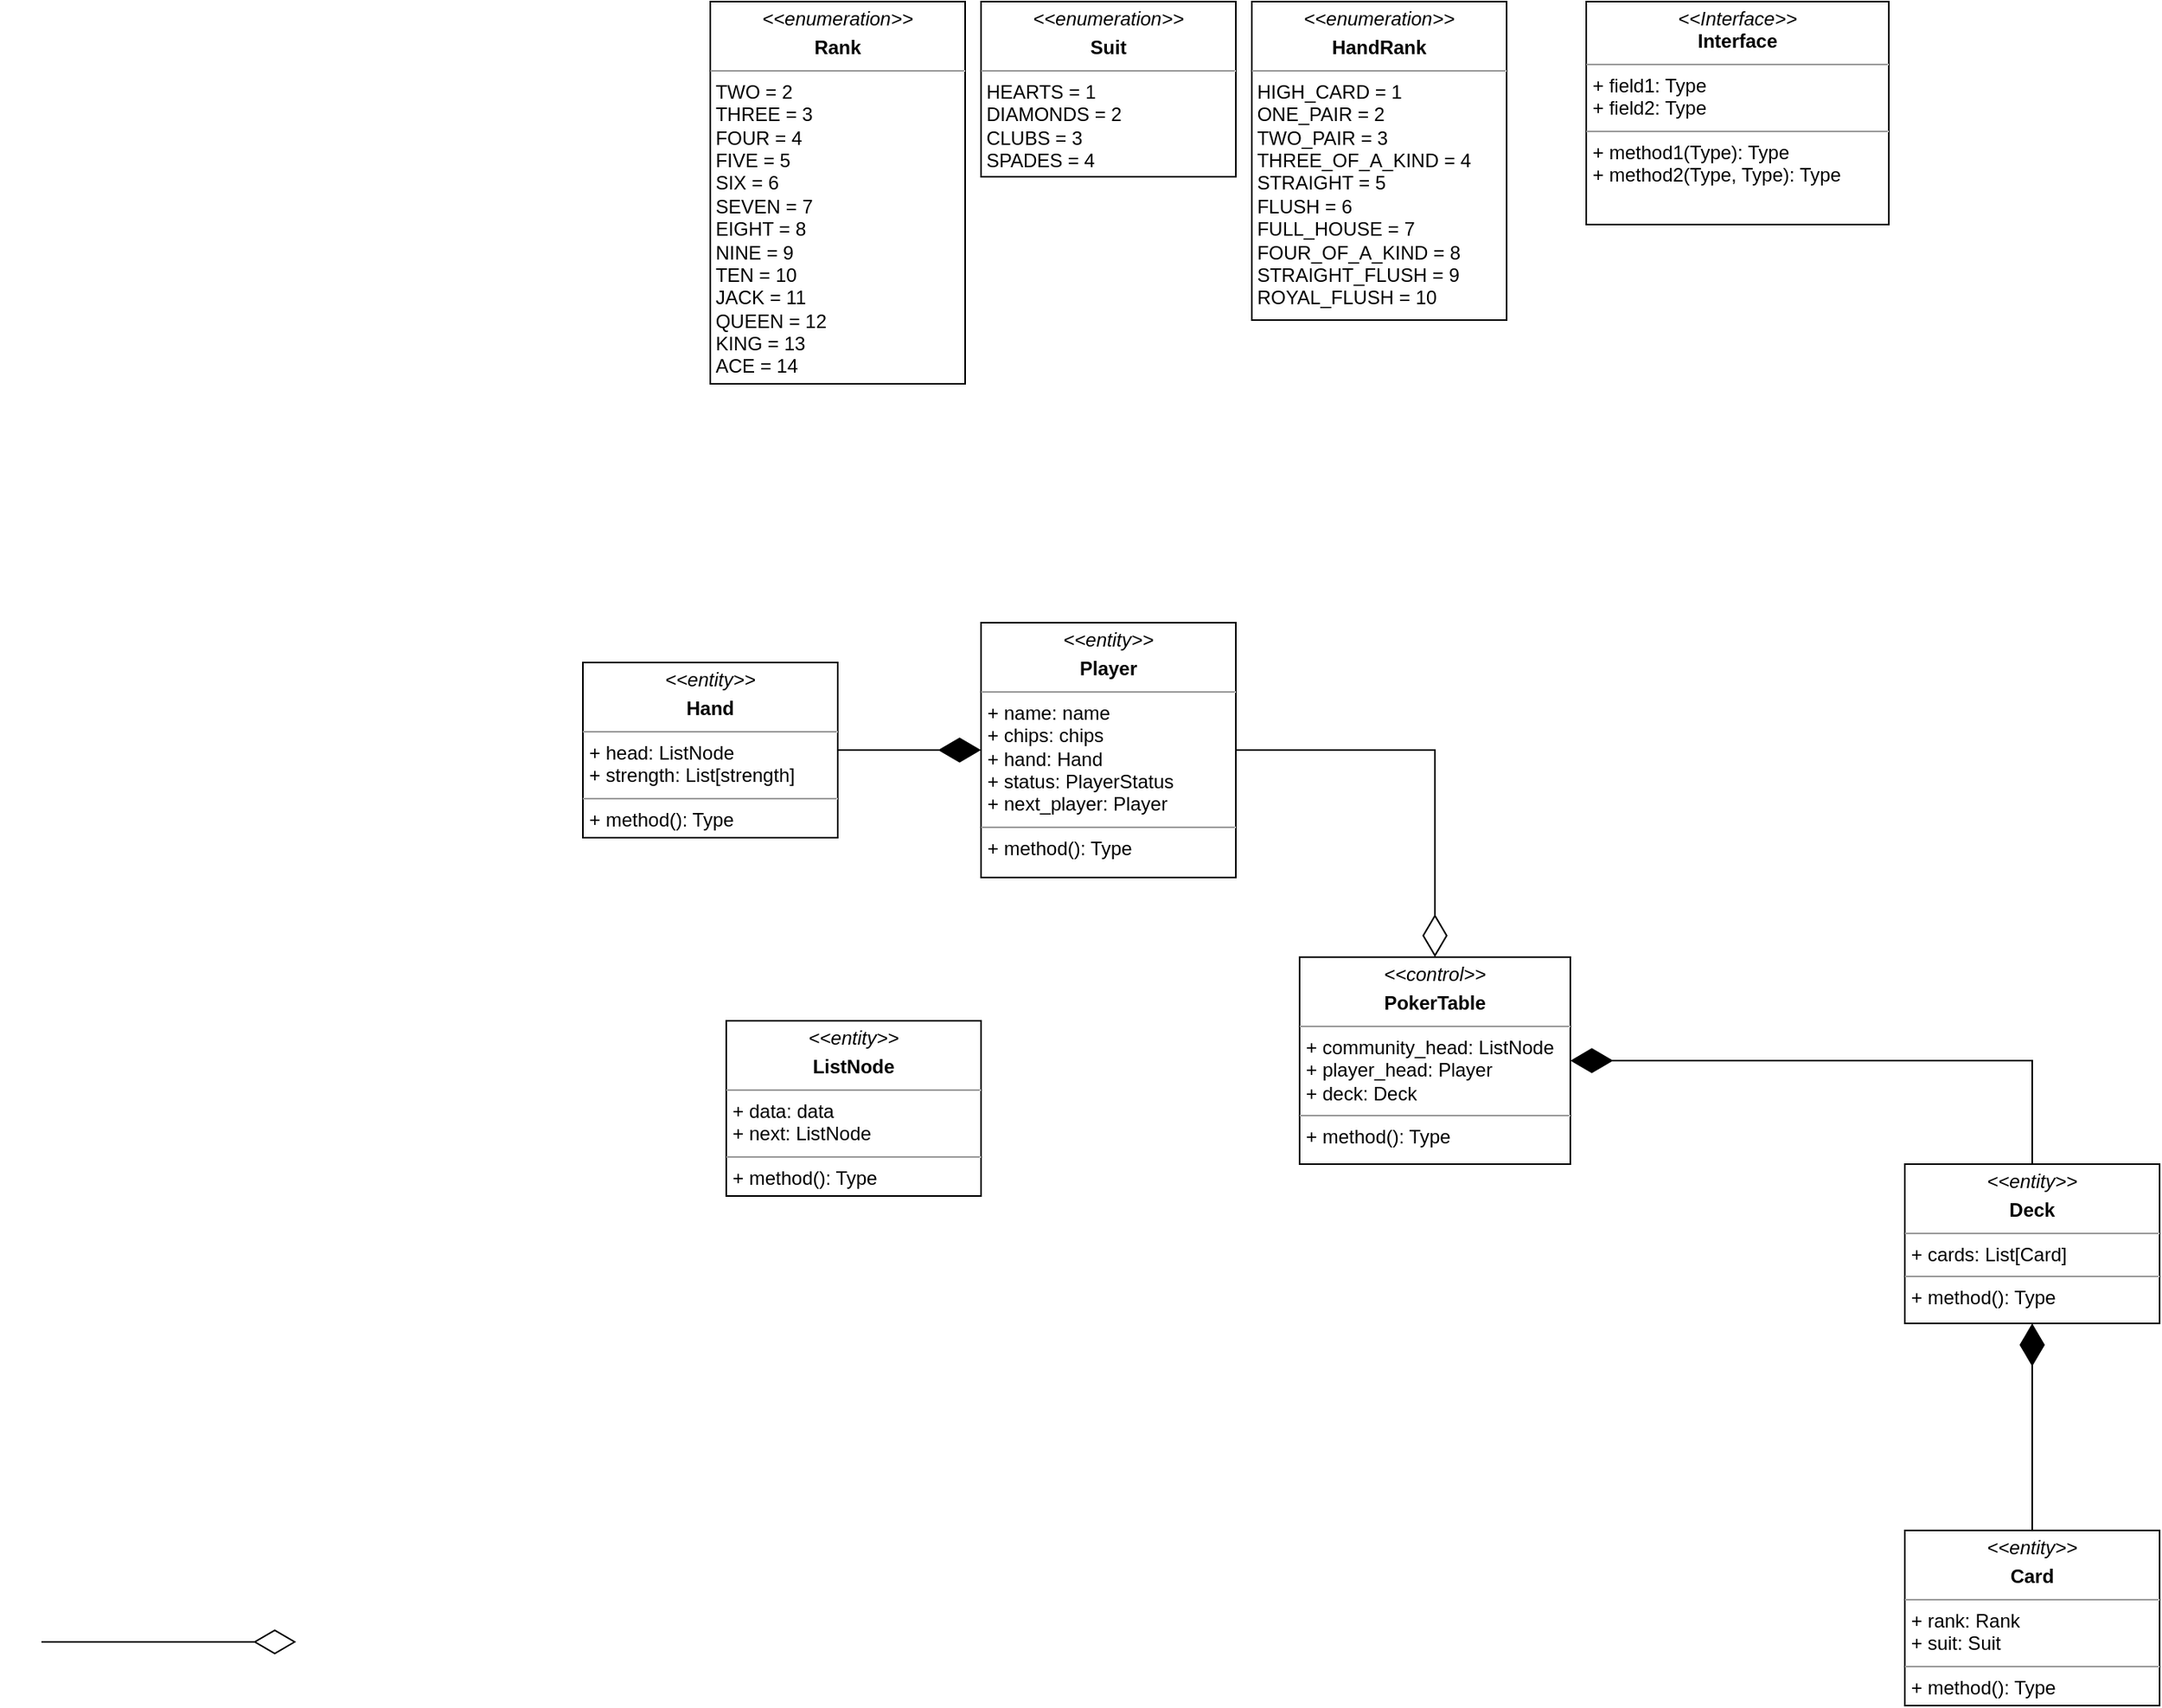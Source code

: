 <mxfile version="21.6.9" type="github">
  <diagram name="Page-1" id="uVypQQDLNSSu0vE7qaki">
    <mxGraphModel dx="2379" dy="1911" grid="1" gridSize="10" guides="1" tooltips="1" connect="1" arrows="1" fold="1" page="1" pageScale="1" pageWidth="850" pageHeight="1100" math="0" shadow="0">
      <root>
        <mxCell id="0" />
        <mxCell id="1" parent="0" />
        <mxCell id="7NxPG_Tq_mu3tRVLG-84-17" value="&lt;p style=&quot;margin:0px;margin-top:4px;text-align:center;&quot;&gt;&lt;i&gt;&amp;lt;&amp;lt;Interface&amp;gt;&amp;gt;&lt;/i&gt;&lt;br/&gt;&lt;b&gt;Interface&lt;/b&gt;&lt;/p&gt;&lt;hr size=&quot;1&quot;/&gt;&lt;p style=&quot;margin:0px;margin-left:4px;&quot;&gt;+ field1: Type&lt;br/&gt;+ field2: Type&lt;/p&gt;&lt;hr size=&quot;1&quot;/&gt;&lt;p style=&quot;margin:0px;margin-left:4px;&quot;&gt;+ method1(Type): Type&lt;br/&gt;+ method2(Type, Type): Type&lt;/p&gt;" style="verticalAlign=top;align=left;overflow=fill;fontSize=12;fontFamily=Helvetica;html=1;whiteSpace=wrap;" parent="1" vertex="1">
          <mxGeometry x="240" y="-530" width="190" height="140" as="geometry" />
        </mxCell>
        <mxCell id="7NxPG_Tq_mu3tRVLG-84-18" value="&lt;p style=&quot;margin:0px;margin-top:4px;text-align:center;&quot;&gt;&lt;i style=&quot;border-color: var(--border-color);&quot;&gt;&amp;lt;&amp;lt;control&amp;gt;&amp;gt;&lt;/i&gt;&lt;b style=&quot;&quot;&gt;&lt;br&gt;&lt;/b&gt;&lt;/p&gt;&lt;p style=&quot;margin:0px;margin-top:4px;text-align:center;&quot;&gt;&lt;b&gt;PokerTable&lt;/b&gt;&lt;/p&gt;&lt;hr size=&quot;1&quot;&gt;&lt;p style=&quot;margin:0px;margin-left:4px;&quot;&gt;+ community_head: ListNode&lt;/p&gt;&lt;p style=&quot;margin:0px;margin-left:4px;&quot;&gt;+ player_head: Player&lt;br&gt;&lt;/p&gt;&lt;p style=&quot;margin:0px;margin-left:4px;&quot;&gt;+ deck: Deck&lt;/p&gt;&lt;hr size=&quot;1&quot;&gt;&lt;p style=&quot;margin:0px;margin-left:4px;&quot;&gt;+ method(): Type&lt;/p&gt;" style="verticalAlign=top;align=left;overflow=fill;fontSize=12;fontFamily=Helvetica;html=1;whiteSpace=wrap;" parent="1" vertex="1">
          <mxGeometry x="60" y="70" width="170" height="130" as="geometry" />
        </mxCell>
        <mxCell id="7NxPG_Tq_mu3tRVLG-84-19" value="&lt;p style=&quot;margin:0px;margin-top:4px;text-align:center;&quot;&gt;&lt;i style=&quot;border-color: var(--border-color);&quot;&gt;&amp;lt;&amp;lt;entity&amp;gt;&amp;gt;&lt;/i&gt;&lt;b style=&quot;&quot;&gt;&lt;br&gt;&lt;/b&gt;&lt;/p&gt;&lt;p style=&quot;margin:0px;margin-top:4px;text-align:center;&quot;&gt;&lt;b&gt;Player&lt;/b&gt;&lt;/p&gt;&lt;hr size=&quot;1&quot;&gt;&lt;p style=&quot;margin:0px;margin-left:4px;&quot;&gt;+ name: name&lt;/p&gt;&lt;p style=&quot;margin:0px;margin-left:4px;&quot;&gt;+ chips: chips&lt;br&gt;&lt;/p&gt;&lt;p style=&quot;margin:0px;margin-left:4px;&quot;&gt;+ hand: Hand&lt;br&gt;&lt;/p&gt;&lt;p style=&quot;margin:0px;margin-left:4px;&quot;&gt;+ status: PlayerStatus&lt;br&gt;&lt;/p&gt;&lt;p style=&quot;margin:0px;margin-left:4px;&quot;&gt;+ next_player: Player&lt;br&gt;&lt;/p&gt;&lt;hr size=&quot;1&quot;&gt;&lt;p style=&quot;margin:0px;margin-left:4px;&quot;&gt;+ method(): Type&lt;/p&gt;" style="verticalAlign=top;align=left;overflow=fill;fontSize=12;fontFamily=Helvetica;html=1;whiteSpace=wrap;" parent="1" vertex="1">
          <mxGeometry x="-140" y="-140" width="160" height="160" as="geometry" />
        </mxCell>
        <mxCell id="7NxPG_Tq_mu3tRVLG-84-26" style="edgeStyle=orthogonalEdgeStyle;rounded=0;orthogonalLoop=1;jettySize=auto;html=1;exitX=0.5;exitY=1;exitDx=0;exitDy=0;" parent="1" edge="1">
          <mxGeometry relative="1" as="geometry">
            <mxPoint x="-20.0" y="-380" as="sourcePoint" />
            <mxPoint x="-20.0" y="-380" as="targetPoint" />
          </mxGeometry>
        </mxCell>
        <mxCell id="7NxPG_Tq_mu3tRVLG-84-27" value="&lt;p style=&quot;margin:0px;margin-top:4px;text-align:center;&quot;&gt;&lt;i style=&quot;border-color: var(--border-color);&quot;&gt;&amp;lt;&amp;lt;enumeration&amp;gt;&amp;gt;&lt;/i&gt;&lt;b style=&quot;&quot;&gt;&lt;br&gt;&lt;/b&gt;&lt;/p&gt;&lt;p style=&quot;margin:0px;margin-top:4px;text-align:center;&quot;&gt;&lt;b&gt;Rank&lt;/b&gt;&lt;/p&gt;&lt;hr size=&quot;1&quot;&gt;&amp;nbsp;TWO = 2&lt;br&gt;&amp;nbsp;THREE = 3&lt;br&gt;&amp;nbsp;FOUR = 4&lt;br&gt;&amp;nbsp;FIVE = 5&lt;br&gt;&amp;nbsp;SIX = 6&lt;br&gt;&amp;nbsp;SEVEN = 7&lt;br&gt;&amp;nbsp;EIGHT = 8&lt;br&gt;&amp;nbsp;NINE = 9&lt;br&gt;&amp;nbsp;TEN = 10&lt;br&gt;&amp;nbsp;JACK = 11&lt;br&gt;&amp;nbsp;QUEEN = 12&lt;br&gt;&amp;nbsp;KING = 13&lt;br&gt;&amp;nbsp;ACE = 14&lt;br&gt;&lt;br&gt;&lt;p style=&quot;margin:0px;margin-left:4px;&quot;&gt;&lt;/p&gt;" style="verticalAlign=top;align=left;overflow=fill;fontSize=12;fontFamily=Helvetica;html=1;whiteSpace=wrap;" parent="1" vertex="1">
          <mxGeometry x="-310" y="-530" width="160" height="240" as="geometry" />
        </mxCell>
        <mxCell id="7NxPG_Tq_mu3tRVLG-84-29" value="&lt;p style=&quot;margin:0px;margin-top:4px;text-align:center;&quot;&gt;&lt;i style=&quot;border-color: var(--border-color);&quot;&gt;&amp;lt;&amp;lt;entity&amp;gt;&amp;gt;&lt;/i&gt;&lt;b style=&quot;&quot;&gt;&lt;br&gt;&lt;/b&gt;&lt;/p&gt;&lt;p style=&quot;margin:0px;margin-top:4px;text-align:center;&quot;&gt;&lt;b&gt;ListNode&lt;/b&gt;&lt;/p&gt;&lt;hr size=&quot;1&quot;&gt;&lt;p style=&quot;margin:0px;margin-left:4px;&quot;&gt;+ data: data&lt;/p&gt;&lt;p style=&quot;margin: 0px 0px 0px 4px;&quot;&gt;+ next: ListNode&lt;br&gt;&lt;/p&gt;&lt;hr size=&quot;1&quot;&gt;&lt;p style=&quot;margin:0px;margin-left:4px;&quot;&gt;+ method(): Type&lt;/p&gt;" style="verticalAlign=top;align=left;overflow=fill;fontSize=12;fontFamily=Helvetica;html=1;whiteSpace=wrap;" parent="1" vertex="1">
          <mxGeometry x="-300" y="110" width="160" height="110" as="geometry" />
        </mxCell>
        <mxCell id="lx3yEEKkzTqISbTK3qfr-2" value="&lt;p style=&quot;margin:0px;margin-top:4px;text-align:center;&quot;&gt;&lt;i style=&quot;border-color: var(--border-color);&quot;&gt;&amp;lt;&amp;lt;enumeration&amp;gt;&amp;gt;&lt;/i&gt;&lt;b style=&quot;&quot;&gt;&lt;br&gt;&lt;/b&gt;&lt;/p&gt;&lt;p style=&quot;margin:0px;margin-top:4px;text-align:center;&quot;&gt;&lt;b&gt;Suit&lt;/b&gt;&lt;/p&gt;&lt;hr size=&quot;1&quot;&gt;&amp;nbsp;HEARTS = 1&lt;br style=&quot;border-color: var(--border-color);&quot;&gt;&amp;nbsp;DIAMONDS = 2&lt;br style=&quot;border-color: var(--border-color);&quot;&gt;&amp;nbsp;CLUBS = 3&lt;br style=&quot;border-color: var(--border-color);&quot;&gt;&amp;nbsp;SPADES = 4&lt;br&gt;&lt;br&gt;&lt;br&gt;&lt;p style=&quot;margin:0px;margin-left:4px;&quot;&gt;&lt;/p&gt;" style="verticalAlign=top;align=left;overflow=fill;fontSize=12;fontFamily=Helvetica;html=1;whiteSpace=wrap;" vertex="1" parent="1">
          <mxGeometry x="-140" y="-530" width="160" height="110" as="geometry" />
        </mxCell>
        <mxCell id="lx3yEEKkzTqISbTK3qfr-3" value="&lt;p style=&quot;margin:0px;margin-top:4px;text-align:center;&quot;&gt;&lt;i style=&quot;border-color: var(--border-color);&quot;&gt;&amp;lt;&amp;lt;enumeration&amp;gt;&amp;gt;&lt;/i&gt;&lt;b style=&quot;&quot;&gt;&lt;br&gt;&lt;/b&gt;&lt;/p&gt;&lt;p style=&quot;margin:0px;margin-top:4px;text-align:center;&quot;&gt;&lt;b style=&quot;border-color: var(--border-color);&quot;&gt;HandRank&lt;/b&gt;&lt;br&gt;&lt;/p&gt;&lt;hr size=&quot;1&quot;&gt;&amp;nbsp;HIGH_CARD = 1&lt;br style=&quot;border-color: var(--border-color);&quot;&gt;&amp;nbsp;ONE_PAIR = 2&lt;br style=&quot;border-color: var(--border-color);&quot;&gt;&amp;nbsp;TWO_PAIR = 3&lt;br style=&quot;border-color: var(--border-color);&quot;&gt;&amp;nbsp;THREE_OF_A_KIND = 4&lt;br&gt;&amp;nbsp;STRAIGHT = 5&lt;br&gt;&amp;nbsp;FLUSH = 6&lt;br&gt;&amp;nbsp;FULL_HOUSE = 7&lt;br&gt;&amp;nbsp;FOUR_OF_A_KIND = 8&lt;br style=&quot;border-color: var(--border-color);&quot;&gt;&amp;nbsp;STRAIGHT_FLUSH = 9&lt;br&gt;&amp;nbsp;ROYAL_FLUSH = 10&lt;br style=&quot;border-color: var(--border-color);&quot;&gt;&lt;p style=&quot;margin:0px;margin-left:4px;&quot;&gt;&lt;/p&gt;" style="verticalAlign=top;align=left;overflow=fill;fontSize=12;fontFamily=Helvetica;html=1;whiteSpace=wrap;" vertex="1" parent="1">
          <mxGeometry x="30" y="-530" width="160" height="200" as="geometry" />
        </mxCell>
        <mxCell id="lx3yEEKkzTqISbTK3qfr-10" value="&lt;p style=&quot;margin:0px;margin-top:4px;text-align:center;&quot;&gt;&lt;i style=&quot;border-color: var(--border-color);&quot;&gt;&amp;lt;&amp;lt;entity&amp;gt;&amp;gt;&lt;/i&gt;&lt;b style=&quot;&quot;&gt;&lt;br&gt;&lt;/b&gt;&lt;/p&gt;&lt;p style=&quot;margin:0px;margin-top:4px;text-align:center;&quot;&gt;&lt;b&gt;Deck&lt;/b&gt;&lt;/p&gt;&lt;hr size=&quot;1&quot;&gt;&lt;p style=&quot;margin:0px;margin-left:4px;&quot;&gt;+ cards: List[Card]&lt;/p&gt;&lt;hr size=&quot;1&quot;&gt;&lt;p style=&quot;margin:0px;margin-left:4px;&quot;&gt;+ method(): Type&lt;/p&gt;" style="verticalAlign=top;align=left;overflow=fill;fontSize=12;fontFamily=Helvetica;html=1;whiteSpace=wrap;" vertex="1" parent="1">
          <mxGeometry x="440" y="200" width="160" height="100" as="geometry" />
        </mxCell>
        <mxCell id="lx3yEEKkzTqISbTK3qfr-11" value="&lt;p style=&quot;margin:0px;margin-top:4px;text-align:center;&quot;&gt;&lt;i style=&quot;border-color: var(--border-color);&quot;&gt;&amp;lt;&amp;lt;entity&amp;gt;&amp;gt;&lt;/i&gt;&lt;b style=&quot;&quot;&gt;&lt;br&gt;&lt;/b&gt;&lt;/p&gt;&lt;p style=&quot;margin:0px;margin-top:4px;text-align:center;&quot;&gt;&lt;b&gt;Hand&lt;/b&gt;&lt;/p&gt;&lt;hr size=&quot;1&quot;&gt;&lt;p style=&quot;border-color: var(--border-color); margin: 0px 0px 0px 4px;&quot;&gt;+ head: ListNode&lt;/p&gt;&lt;p style=&quot;border-color: var(--border-color); margin: 0px 0px 0px 4px;&quot;&gt;+ strength: List[strength]&lt;/p&gt;&lt;hr size=&quot;1&quot;&gt;&lt;p style=&quot;margin:0px;margin-left:4px;&quot;&gt;+ method(): Type&lt;/p&gt;" style="verticalAlign=top;align=left;overflow=fill;fontSize=12;fontFamily=Helvetica;html=1;whiteSpace=wrap;" vertex="1" parent="1">
          <mxGeometry x="-390" y="-115" width="160" height="110" as="geometry" />
        </mxCell>
        <mxCell id="lx3yEEKkzTqISbTK3qfr-12" value="&lt;p style=&quot;margin:0px;margin-top:4px;text-align:center;&quot;&gt;&lt;i style=&quot;border-color: var(--border-color);&quot;&gt;&amp;lt;&amp;lt;entity&amp;gt;&amp;gt;&lt;/i&gt;&lt;b style=&quot;&quot;&gt;&lt;br&gt;&lt;/b&gt;&lt;/p&gt;&lt;p style=&quot;margin:0px;margin-top:4px;text-align:center;&quot;&gt;&lt;b style=&quot;border-color: var(--border-color);&quot;&gt;Card&lt;/b&gt;&lt;br&gt;&lt;/p&gt;&lt;hr size=&quot;1&quot;&gt;&lt;p style=&quot;border-color: var(--border-color); margin: 0px 0px 0px 4px;&quot;&gt;+ rank: Rank&lt;/p&gt;&lt;p style=&quot;border-color: var(--border-color); margin: 0px 0px 0px 4px;&quot;&gt;+ suit: Suit&lt;/p&gt;&lt;hr size=&quot;1&quot;&gt;&lt;p style=&quot;margin:0px;margin-left:4px;&quot;&gt;+ method(): Type&lt;/p&gt;" style="verticalAlign=top;align=left;overflow=fill;fontSize=12;fontFamily=Helvetica;html=1;whiteSpace=wrap;" vertex="1" parent="1">
          <mxGeometry x="440" y="430" width="160" height="110" as="geometry" />
        </mxCell>
        <mxCell id="lx3yEEKkzTqISbTK3qfr-14" value="" style="endArrow=diamondThin;endFill=1;endSize=24;html=1;rounded=0;exitX=0.5;exitY=0;exitDx=0;exitDy=0;entryX=0.5;entryY=1;entryDx=0;entryDy=0;" edge="1" parent="1" source="lx3yEEKkzTqISbTK3qfr-12" target="lx3yEEKkzTqISbTK3qfr-10">
          <mxGeometry width="160" relative="1" as="geometry">
            <mxPoint x="345" y="330" as="sourcePoint" />
            <mxPoint x="425" y="310" as="targetPoint" />
          </mxGeometry>
        </mxCell>
        <mxCell id="lx3yEEKkzTqISbTK3qfr-15" value="" style="endArrow=diamondThin;endFill=0;endSize=24;html=1;rounded=0;" edge="1" parent="1">
          <mxGeometry width="160" relative="1" as="geometry">
            <mxPoint x="-730" y="500" as="sourcePoint" />
            <mxPoint x="-570" y="500" as="targetPoint" />
          </mxGeometry>
        </mxCell>
        <mxCell id="lx3yEEKkzTqISbTK3qfr-17" value="" style="endArrow=diamondThin;endFill=1;endSize=24;html=1;rounded=0;entryX=0;entryY=0.5;entryDx=0;entryDy=0;exitX=1;exitY=0.5;exitDx=0;exitDy=0;" edge="1" parent="1" source="lx3yEEKkzTqISbTK3qfr-11" target="7NxPG_Tq_mu3tRVLG-84-19">
          <mxGeometry width="160" relative="1" as="geometry">
            <mxPoint x="-260" y="255" as="sourcePoint" />
            <mxPoint x="-100" y="255" as="targetPoint" />
          </mxGeometry>
        </mxCell>
        <mxCell id="lx3yEEKkzTqISbTK3qfr-20" value="" style="endArrow=diamondThin;endFill=1;endSize=24;html=1;rounded=0;entryX=1;entryY=0.5;entryDx=0;entryDy=0;exitX=0.5;exitY=0;exitDx=0;exitDy=0;" edge="1" parent="1" source="lx3yEEKkzTqISbTK3qfr-10" target="7NxPG_Tq_mu3tRVLG-84-18">
          <mxGeometry width="160" relative="1" as="geometry">
            <mxPoint x="80" y="250" as="sourcePoint" />
            <mxPoint x="240" y="250" as="targetPoint" />
            <Array as="points">
              <mxPoint x="520" y="135" />
            </Array>
          </mxGeometry>
        </mxCell>
        <mxCell id="lx3yEEKkzTqISbTK3qfr-21" value="" style="endArrow=diamondThin;endFill=0;endSize=24;html=1;rounded=0;entryX=0.5;entryY=0;entryDx=0;entryDy=0;exitX=1;exitY=0.5;exitDx=0;exitDy=0;" edge="1" parent="1" source="7NxPG_Tq_mu3tRVLG-84-19" target="7NxPG_Tq_mu3tRVLG-84-18">
          <mxGeometry width="160" relative="1" as="geometry">
            <mxPoint x="80" y="-70" as="sourcePoint" />
            <mxPoint x="240" y="-70" as="targetPoint" />
            <Array as="points">
              <mxPoint x="145" y="-60" />
            </Array>
          </mxGeometry>
        </mxCell>
      </root>
    </mxGraphModel>
  </diagram>
</mxfile>
